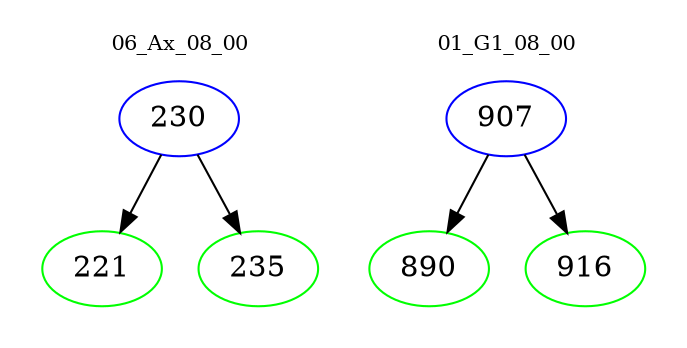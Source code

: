 digraph{
subgraph cluster_0 {
color = white
label = "06_Ax_08_00";
fontsize=10;
T0_230 [label="230", color="blue"]
T0_230 -> T0_221 [color="black"]
T0_221 [label="221", color="green"]
T0_230 -> T0_235 [color="black"]
T0_235 [label="235", color="green"]
}
subgraph cluster_1 {
color = white
label = "01_G1_08_00";
fontsize=10;
T1_907 [label="907", color="blue"]
T1_907 -> T1_890 [color="black"]
T1_890 [label="890", color="green"]
T1_907 -> T1_916 [color="black"]
T1_916 [label="916", color="green"]
}
}
